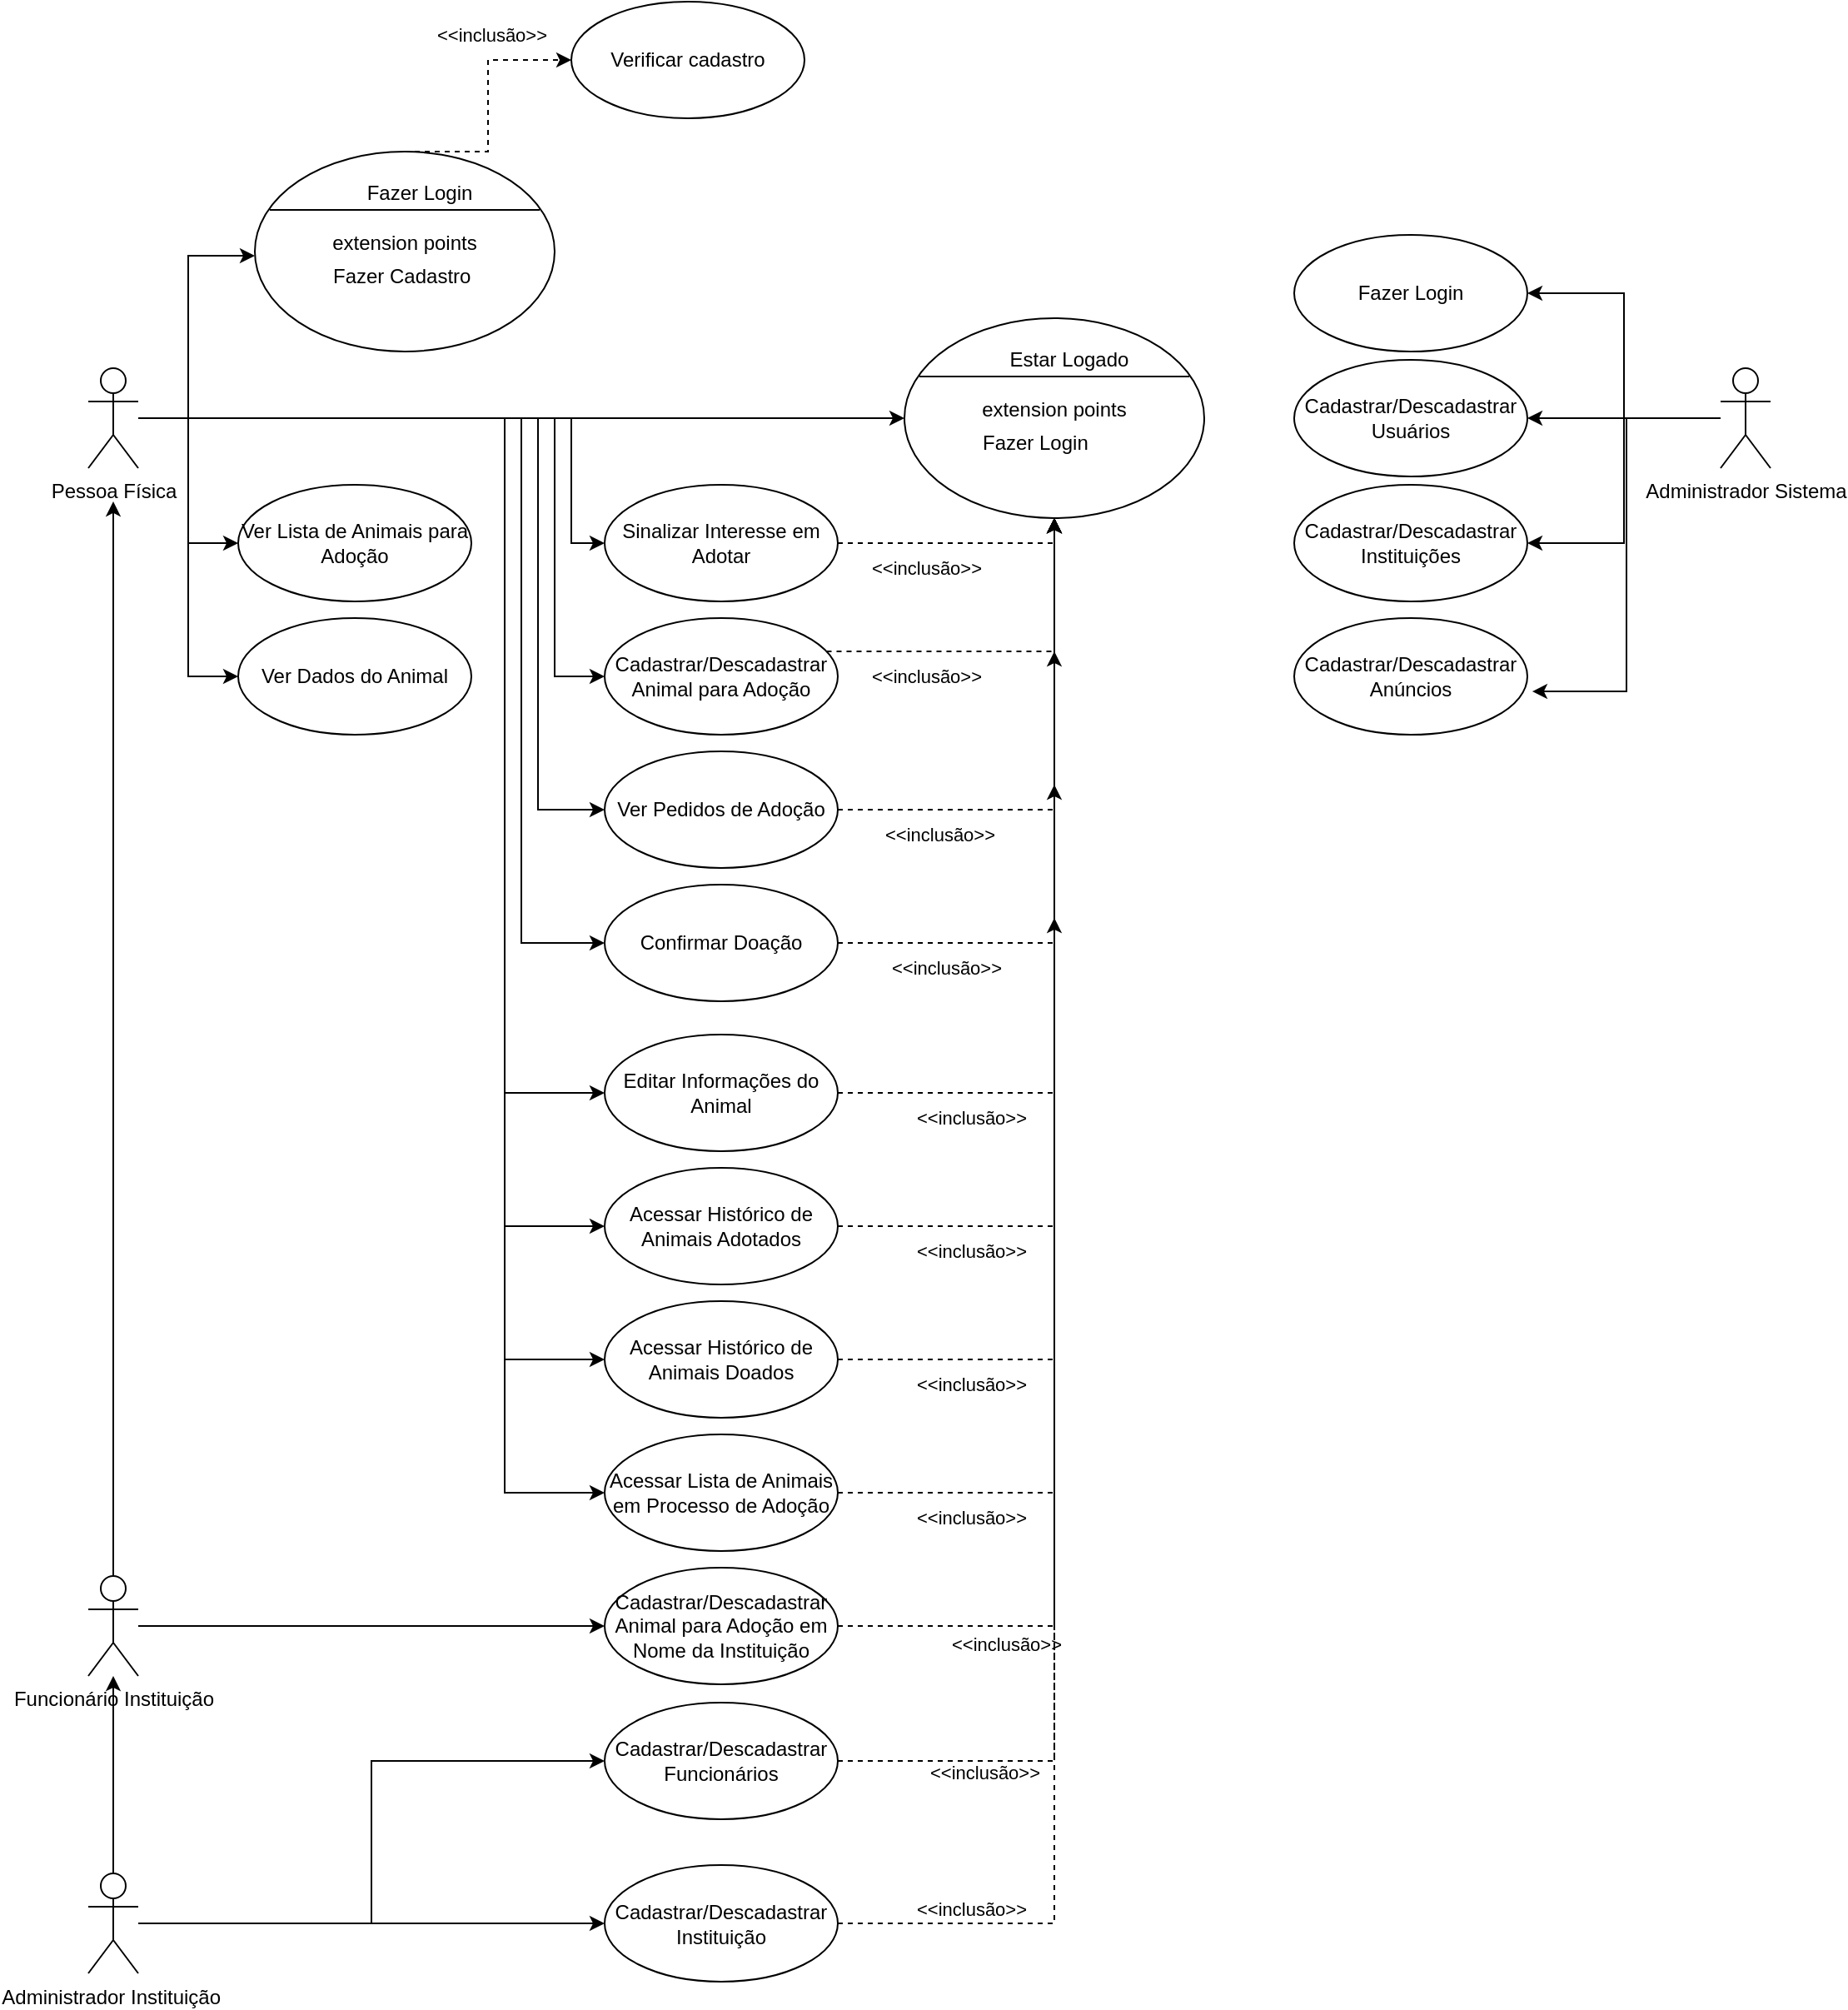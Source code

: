 <mxfile version="26.0.4">
  <diagram id="qbLD6MvRRH6Uopje16A_" name="Página-1">
    <mxGraphModel dx="2245" dy="868" grid="1" gridSize="10" guides="1" tooltips="1" connect="1" arrows="1" fold="1" page="1" pageScale="1" pageWidth="827" pageHeight="1169" math="0" shadow="0">
      <root>
        <mxCell id="0" />
        <mxCell id="1" parent="0" />
        <mxCell id="MLzKuQmmjod504lZbHox-31" style="edgeStyle=elbowEdgeStyle;shape=connector;rounded=0;orthogonalLoop=1;jettySize=auto;html=1;entryX=0;entryY=0.5;entryDx=0;entryDy=0;strokeColor=default;align=center;verticalAlign=middle;fontFamily=Helvetica;fontSize=11;fontColor=default;labelBackgroundColor=default;endArrow=classic;" parent="1" source="rOPLHnwD_URoB-REVG2p-1" target="rOPLHnwD_URoB-REVG2p-19" edge="1">
          <mxGeometry relative="1" as="geometry" />
        </mxCell>
        <mxCell id="7wxGvuVYTr6EBIdT9nSd-3" style="edgeStyle=elbowEdgeStyle;rounded=0;orthogonalLoop=1;jettySize=auto;html=1;entryX=0;entryY=0.5;entryDx=0;entryDy=0;" parent="1" source="rOPLHnwD_URoB-REVG2p-1" target="YUd78-qt3cvMNxqhrN3Y-24" edge="1">
          <mxGeometry relative="1" as="geometry" />
        </mxCell>
        <mxCell id="7wxGvuVYTr6EBIdT9nSd-4" style="edgeStyle=elbowEdgeStyle;rounded=0;orthogonalLoop=1;jettySize=auto;html=1;entryX=0;entryY=0.5;entryDx=0;entryDy=0;" parent="1" source="rOPLHnwD_URoB-REVG2p-1" target="YUd78-qt3cvMNxqhrN3Y-28" edge="1">
          <mxGeometry relative="1" as="geometry" />
        </mxCell>
        <mxCell id="7wxGvuVYTr6EBIdT9nSd-5" style="edgeStyle=elbowEdgeStyle;rounded=0;orthogonalLoop=1;jettySize=auto;html=1;entryX=0;entryY=0.5;entryDx=0;entryDy=0;" parent="1" source="rOPLHnwD_URoB-REVG2p-1" target="MLzKuQmmjod504lZbHox-21" edge="1">
          <mxGeometry relative="1" as="geometry">
            <Array as="points">
              <mxPoint x="-160" y="480" />
            </Array>
          </mxGeometry>
        </mxCell>
        <mxCell id="7wxGvuVYTr6EBIdT9nSd-6" style="edgeStyle=elbowEdgeStyle;rounded=0;orthogonalLoop=1;jettySize=auto;html=1;entryX=0;entryY=0.5;entryDx=0;entryDy=0;" parent="1" source="rOPLHnwD_URoB-REVG2p-1" target="rOPLHnwD_URoB-REVG2p-7" edge="1">
          <mxGeometry relative="1" as="geometry">
            <Array as="points">
              <mxPoint x="-170" y="550" />
              <mxPoint x="-180" y="530" />
            </Array>
          </mxGeometry>
        </mxCell>
        <mxCell id="7wxGvuVYTr6EBIdT9nSd-7" style="edgeStyle=elbowEdgeStyle;rounded=0;orthogonalLoop=1;jettySize=auto;html=1;entryX=0;entryY=0.5;entryDx=0;entryDy=0;" parent="1" source="rOPLHnwD_URoB-REVG2p-1" target="MLzKuQmmjod504lZbHox-24" edge="1">
          <mxGeometry relative="1" as="geometry">
            <Array as="points">
              <mxPoint x="-180" y="560" />
            </Array>
          </mxGeometry>
        </mxCell>
        <mxCell id="7wxGvuVYTr6EBIdT9nSd-8" style="edgeStyle=elbowEdgeStyle;rounded=0;orthogonalLoop=1;jettySize=auto;html=1;entryX=0;entryY=0.5;entryDx=0;entryDy=0;" parent="1" source="rOPLHnwD_URoB-REVG2p-1" target="MLzKuQmmjod504lZbHox-26" edge="1">
          <mxGeometry relative="1" as="geometry">
            <Array as="points">
              <mxPoint x="-190" y="570" />
              <mxPoint x="-210" y="740" />
            </Array>
          </mxGeometry>
        </mxCell>
        <mxCell id="7wxGvuVYTr6EBIdT9nSd-38" style="edgeStyle=elbowEdgeStyle;shape=connector;rounded=0;orthogonalLoop=1;jettySize=auto;html=1;entryX=0;entryY=0.75;entryDx=0;entryDy=0;strokeColor=default;align=center;verticalAlign=middle;fontFamily=Helvetica;fontSize=11;fontColor=default;labelBackgroundColor=default;endArrow=classic;" parent="1" source="rOPLHnwD_URoB-REVG2p-1" target="7wxGvuVYTr6EBIdT9nSd-33" edge="1">
          <mxGeometry relative="1" as="geometry">
            <Array as="points">
              <mxPoint x="-390" y="360" />
            </Array>
            <mxPoint x="-530" y="330" as="sourcePoint" />
          </mxGeometry>
        </mxCell>
        <mxCell id="rVwNM4F-mVbBJ1kniwlA-6" style="edgeStyle=elbowEdgeStyle;shape=connector;rounded=0;orthogonalLoop=1;jettySize=auto;html=1;entryX=0;entryY=0.5;entryDx=0;entryDy=0;strokeColor=default;align=center;verticalAlign=middle;fontFamily=Helvetica;fontSize=11;fontColor=default;labelBackgroundColor=default;endArrow=classic;" parent="1" source="rOPLHnwD_URoB-REVG2p-1" target="rVwNM4F-mVbBJ1kniwlA-5" edge="1">
          <mxGeometry relative="1" as="geometry">
            <Array as="points">
              <mxPoint x="-200" y="640" />
            </Array>
          </mxGeometry>
        </mxCell>
        <mxCell id="rOPLHnwD_URoB-REVG2p-1" value="Pessoa Física" style="shape=umlActor;verticalLabelPosition=bottom;verticalAlign=top;html=1;outlineConnect=0;" parent="1" vertex="1">
          <mxGeometry x="-450" y="370" width="30" height="60" as="geometry" />
        </mxCell>
        <mxCell id="7wxGvuVYTr6EBIdT9nSd-26" style="edgeStyle=elbowEdgeStyle;shape=connector;rounded=0;orthogonalLoop=1;jettySize=auto;html=1;entryX=0;entryY=0.5;entryDx=0;entryDy=0;strokeColor=default;align=center;verticalAlign=middle;fontFamily=Helvetica;fontSize=11;fontColor=default;labelBackgroundColor=default;endArrow=classic;" parent="1" source="rOPLHnwD_URoB-REVG2p-2" target="rOPLHnwD_URoB-REVG2p-10" edge="1">
          <mxGeometry relative="1" as="geometry" />
        </mxCell>
        <mxCell id="7wxGvuVYTr6EBIdT9nSd-28" style="edgeStyle=elbowEdgeStyle;shape=connector;rounded=0;orthogonalLoop=1;jettySize=auto;html=1;entryX=0;entryY=0.5;entryDx=0;entryDy=0;strokeColor=default;align=center;verticalAlign=middle;fontFamily=Helvetica;fontSize=11;fontColor=default;labelBackgroundColor=default;endArrow=classic;" parent="1" source="rOPLHnwD_URoB-REVG2p-2" target="YUd78-qt3cvMNxqhrN3Y-2" edge="1">
          <mxGeometry relative="1" as="geometry" />
        </mxCell>
        <mxCell id="rVwNM4F-mVbBJ1kniwlA-4" style="edgeStyle=elbowEdgeStyle;shape=connector;rounded=0;orthogonalLoop=1;jettySize=auto;html=1;strokeColor=default;align=center;verticalAlign=middle;fontFamily=Helvetica;fontSize=11;fontColor=default;labelBackgroundColor=default;endArrow=classic;" parent="1" source="rOPLHnwD_URoB-REVG2p-2" target="YUd78-qt3cvMNxqhrN3Y-14" edge="1">
          <mxGeometry relative="1" as="geometry" />
        </mxCell>
        <mxCell id="rOPLHnwD_URoB-REVG2p-2" value="Administrador Instituição&amp;nbsp;" style="shape=umlActor;verticalLabelPosition=bottom;verticalAlign=top;html=1;outlineConnect=0;" parent="1" vertex="1">
          <mxGeometry x="-450" y="1273.5" width="30" height="60" as="geometry" />
        </mxCell>
        <mxCell id="7wxGvuVYTr6EBIdT9nSd-13" style="edgeStyle=elbowEdgeStyle;shape=connector;rounded=0;orthogonalLoop=1;jettySize=auto;html=1;strokeColor=default;align=center;verticalAlign=middle;fontFamily=Helvetica;fontSize=11;fontColor=default;labelBackgroundColor=default;endArrow=classic;dashed=1;" parent="1" source="rOPLHnwD_URoB-REVG2p-7" edge="1">
          <mxGeometry relative="1" as="geometry">
            <mxPoint x="130" y="460" as="targetPoint" />
            <Array as="points">
              <mxPoint x="130" y="540" />
            </Array>
          </mxGeometry>
        </mxCell>
        <mxCell id="7wxGvuVYTr6EBIdT9nSd-19" value="&amp;lt;&amp;lt;inclusão&amp;gt;&amp;gt;" style="edgeLabel;html=1;align=center;verticalAlign=middle;resizable=0;points=[];fontFamily=Helvetica;fontSize=11;fontColor=default;labelBackgroundColor=default;" parent="7wxGvuVYTr6EBIdT9nSd-13" vertex="1" connectable="0">
          <mxGeometry x="-0.446" relative="1" as="geometry">
            <mxPoint y="15" as="offset" />
          </mxGeometry>
        </mxCell>
        <mxCell id="rOPLHnwD_URoB-REVG2p-7" value="Cadastrar/Descadastrar Animal para Adoção" style="ellipse;whiteSpace=wrap;html=1;" parent="1" vertex="1">
          <mxGeometry x="-140" y="520" width="140" height="70" as="geometry" />
        </mxCell>
        <mxCell id="rOPLHnwD_URoB-REVG2p-10" value="Cadastrar/Descadastrar Funcionários" style="ellipse;whiteSpace=wrap;html=1;" parent="1" vertex="1">
          <mxGeometry x="-140" y="1171" width="140" height="70" as="geometry" />
        </mxCell>
        <mxCell id="rVwNM4F-mVbBJ1kniwlA-1" style="edgeStyle=elbowEdgeStyle;rounded=0;orthogonalLoop=1;jettySize=auto;html=1;entryX=1;entryY=0.5;entryDx=0;entryDy=0;" parent="1" source="P6qWsmmQiO2mp8JgbSfQ-1" target="7wxGvuVYTr6EBIdT9nSd-45" edge="1">
          <mxGeometry relative="1" as="geometry" />
        </mxCell>
        <mxCell id="rVwNM4F-mVbBJ1kniwlA-2" style="edgeStyle=elbowEdgeStyle;rounded=0;orthogonalLoop=1;jettySize=auto;html=1;entryX=1;entryY=0.5;entryDx=0;entryDy=0;" parent="1" source="P6qWsmmQiO2mp8JgbSfQ-1" target="7wxGvuVYTr6EBIdT9nSd-46" edge="1">
          <mxGeometry relative="1" as="geometry" />
        </mxCell>
        <mxCell id="i5wAThZhhyQFp4QzfbUr-2" style="edgeStyle=elbowEdgeStyle;rounded=0;orthogonalLoop=1;jettySize=auto;html=1;entryX=1;entryY=0.5;entryDx=0;entryDy=0;" edge="1" parent="1" source="P6qWsmmQiO2mp8JgbSfQ-1" target="i5wAThZhhyQFp4QzfbUr-1">
          <mxGeometry relative="1" as="geometry" />
        </mxCell>
        <mxCell id="P6qWsmmQiO2mp8JgbSfQ-1" value="Administrador Sistema" style="shape=umlActor;verticalLabelPosition=bottom;verticalAlign=top;html=1;outlineConnect=0;" parent="1" vertex="1">
          <mxGeometry x="530" y="370" width="30" height="60" as="geometry" />
        </mxCell>
        <mxCell id="7wxGvuVYTr6EBIdT9nSd-16" style="edgeStyle=elbowEdgeStyle;shape=connector;rounded=0;orthogonalLoop=1;jettySize=auto;html=1;strokeColor=default;align=center;verticalAlign=middle;fontFamily=Helvetica;fontSize=11;fontColor=default;labelBackgroundColor=default;endArrow=classic;dashed=1;" parent="1" source="YUd78-qt3cvMNxqhrN3Y-1" edge="1">
          <mxGeometry relative="1" as="geometry">
            <mxPoint x="130" y="460" as="targetPoint" />
            <Array as="points">
              <mxPoint x="130" y="660" />
            </Array>
          </mxGeometry>
        </mxCell>
        <mxCell id="7wxGvuVYTr6EBIdT9nSd-23" value="&amp;lt;&amp;lt;inclusão&amp;gt;&amp;gt;" style="edgeLabel;html=1;align=center;verticalAlign=middle;resizable=0;points=[];fontFamily=Helvetica;fontSize=11;fontColor=default;labelBackgroundColor=default;" parent="7wxGvuVYTr6EBIdT9nSd-16" vertex="1" connectable="0">
          <mxGeometry x="-0.684" y="4" relative="1" as="geometry">
            <mxPoint x="-25" y="15" as="offset" />
          </mxGeometry>
        </mxCell>
        <mxCell id="YUd78-qt3cvMNxqhrN3Y-1" value="Cadastrar/Descadastrar Animal para Adoção em Nome da Instituição" style="ellipse;whiteSpace=wrap;html=1;" parent="1" vertex="1">
          <mxGeometry x="-140" y="1090" width="140" height="70" as="geometry" />
        </mxCell>
        <mxCell id="YUd78-qt3cvMNxqhrN3Y-2" value="Cadastrar/Descadastrar Instituição" style="ellipse;whiteSpace=wrap;html=1;" parent="1" vertex="1">
          <mxGeometry x="-140" y="1268.5" width="140" height="70" as="geometry" />
        </mxCell>
        <mxCell id="7wxGvuVYTr6EBIdT9nSd-39" style="edgeStyle=elbowEdgeStyle;shape=connector;rounded=0;orthogonalLoop=1;jettySize=auto;html=1;entryX=0;entryY=0.5;entryDx=0;entryDy=0;strokeColor=default;align=center;verticalAlign=middle;fontFamily=Helvetica;fontSize=11;fontColor=default;labelBackgroundColor=default;endArrow=classic;" parent="1" source="YUd78-qt3cvMNxqhrN3Y-14" target="YUd78-qt3cvMNxqhrN3Y-1" edge="1">
          <mxGeometry relative="1" as="geometry" />
        </mxCell>
        <mxCell id="YUd78-qt3cvMNxqhrN3Y-14" value="Funcionário Instituição" style="shape=umlActor;verticalLabelPosition=bottom;verticalAlign=top;html=1;outlineConnect=0;" parent="1" vertex="1">
          <mxGeometry x="-450" y="1095" width="30" height="60" as="geometry" />
        </mxCell>
        <mxCell id="YUd78-qt3cvMNxqhrN3Y-24" value="Ver Lista de Animais para Adoção" style="ellipse;whiteSpace=wrap;html=1;" parent="1" vertex="1">
          <mxGeometry x="-360" y="440" width="140" height="70" as="geometry" />
        </mxCell>
        <mxCell id="YUd78-qt3cvMNxqhrN3Y-28" value="Ver Dados do Animal" style="ellipse;whiteSpace=wrap;html=1;" parent="1" vertex="1">
          <mxGeometry x="-360" y="520" width="140" height="70" as="geometry" />
        </mxCell>
        <mxCell id="7wxGvuVYTr6EBIdT9nSd-17" style="edgeStyle=elbowEdgeStyle;shape=connector;rounded=0;orthogonalLoop=1;jettySize=auto;html=1;entryX=0.5;entryY=1;entryDx=0;entryDy=0;strokeColor=default;align=center;verticalAlign=middle;fontFamily=Helvetica;fontSize=11;fontColor=default;labelBackgroundColor=default;endArrow=classic;exitX=1;exitY=0.5;exitDx=0;exitDy=0;dashed=1;" parent="1" source="MLzKuQmmjod504lZbHox-21" target="rOPLHnwD_URoB-REVG2p-19" edge="1">
          <mxGeometry relative="1" as="geometry">
            <Array as="points">
              <mxPoint x="130" y="500" />
            </Array>
          </mxGeometry>
        </mxCell>
        <mxCell id="7wxGvuVYTr6EBIdT9nSd-18" value="&amp;lt;&amp;lt;inclusão&amp;gt;&amp;gt;" style="edgeLabel;html=1;align=center;verticalAlign=middle;resizable=0;points=[];fontFamily=Helvetica;fontSize=11;fontColor=default;labelBackgroundColor=default;" parent="7wxGvuVYTr6EBIdT9nSd-17" vertex="1" connectable="0">
          <mxGeometry x="-0.268" relative="1" as="geometry">
            <mxPoint y="15" as="offset" />
          </mxGeometry>
        </mxCell>
        <mxCell id="MLzKuQmmjod504lZbHox-21" value="Sinalizar Interesse em Adotar" style="ellipse;whiteSpace=wrap;html=1;" parent="1" vertex="1">
          <mxGeometry x="-140" y="440" width="140" height="70" as="geometry" />
        </mxCell>
        <mxCell id="7wxGvuVYTr6EBIdT9nSd-14" style="edgeStyle=elbowEdgeStyle;shape=connector;rounded=0;orthogonalLoop=1;jettySize=auto;html=1;strokeColor=default;align=center;verticalAlign=middle;fontFamily=Helvetica;fontSize=11;fontColor=default;labelBackgroundColor=default;endArrow=classic;dashed=1;" parent="1" source="MLzKuQmmjod504lZbHox-24" edge="1">
          <mxGeometry relative="1" as="geometry">
            <mxPoint x="130" y="460" as="targetPoint" />
            <Array as="points">
              <mxPoint x="130" y="590" />
            </Array>
          </mxGeometry>
        </mxCell>
        <mxCell id="7wxGvuVYTr6EBIdT9nSd-20" value="&amp;lt;&amp;lt;inclusão&amp;gt;&amp;gt;" style="edgeLabel;html=1;align=center;verticalAlign=middle;resizable=0;points=[];fontFamily=Helvetica;fontSize=11;fontColor=default;labelBackgroundColor=default;" parent="7wxGvuVYTr6EBIdT9nSd-14" vertex="1" connectable="0">
          <mxGeometry x="-0.6" relative="1" as="geometry">
            <mxPoint y="15" as="offset" />
          </mxGeometry>
        </mxCell>
        <mxCell id="MLzKuQmmjod504lZbHox-24" value="Ver Pedidos de Adoção" style="ellipse;whiteSpace=wrap;html=1;" parent="1" vertex="1">
          <mxGeometry x="-140" y="600" width="140" height="70" as="geometry" />
        </mxCell>
        <mxCell id="7wxGvuVYTr6EBIdT9nSd-15" style="edgeStyle=elbowEdgeStyle;shape=connector;rounded=0;orthogonalLoop=1;jettySize=auto;html=1;strokeColor=default;align=center;verticalAlign=middle;fontFamily=Helvetica;fontSize=11;fontColor=default;labelBackgroundColor=default;endArrow=classic;dashed=1;" parent="1" source="MLzKuQmmjod504lZbHox-26" edge="1">
          <mxGeometry relative="1" as="geometry">
            <mxPoint x="130" y="460" as="targetPoint" />
            <Array as="points">
              <mxPoint x="130" y="620" />
            </Array>
          </mxGeometry>
        </mxCell>
        <mxCell id="7wxGvuVYTr6EBIdT9nSd-21" value="&amp;lt;&amp;lt;inclusão&amp;gt;&amp;gt;" style="edgeLabel;html=1;align=center;verticalAlign=middle;resizable=0;points=[];fontFamily=Helvetica;fontSize=11;fontColor=default;labelBackgroundColor=default;" parent="7wxGvuVYTr6EBIdT9nSd-15" vertex="1" connectable="0">
          <mxGeometry x="-0.663" relative="1" as="geometry">
            <mxPoint y="15" as="offset" />
          </mxGeometry>
        </mxCell>
        <mxCell id="MLzKuQmmjod504lZbHox-26" value="Confirmar Doação" style="ellipse;whiteSpace=wrap;html=1;" parent="1" vertex="1">
          <mxGeometry x="-140" y="680" width="140" height="70" as="geometry" />
        </mxCell>
        <mxCell id="7wxGvuVYTr6EBIdT9nSd-1" style="edgeStyle=elbowEdgeStyle;rounded=0;orthogonalLoop=1;jettySize=auto;html=1;entryX=0.5;entryY=1.333;entryDx=0;entryDy=0;entryPerimeter=0;" parent="1" source="YUd78-qt3cvMNxqhrN3Y-14" target="rOPLHnwD_URoB-REVG2p-1" edge="1">
          <mxGeometry relative="1" as="geometry" />
        </mxCell>
        <mxCell id="7wxGvuVYTr6EBIdT9nSd-29" value="" style="group" parent="1" vertex="1" connectable="0">
          <mxGeometry x="-350" y="150" width="330" height="210" as="geometry" />
        </mxCell>
        <mxCell id="7wxGvuVYTr6EBIdT9nSd-30" value="" style="shape=ellipse;container=1;horizontal=1;horizontalStack=0;resizeParent=1;resizeParentMax=0;resizeLast=0;html=1;dashed=0;collapsible=0;" parent="7wxGvuVYTr6EBIdT9nSd-29" vertex="1">
          <mxGeometry y="90" width="180" height="120" as="geometry" />
        </mxCell>
        <mxCell id="7wxGvuVYTr6EBIdT9nSd-31" value="Fazer Login" style="html=1;strokeColor=none;fillColor=none;align=center;verticalAlign=middle;rotatable=0;whiteSpace=wrap;" parent="7wxGvuVYTr6EBIdT9nSd-30" vertex="1">
          <mxGeometry x="9" y="10" width="180" height="30" as="geometry" />
        </mxCell>
        <mxCell id="7wxGvuVYTr6EBIdT9nSd-32" value="" style="line;strokeWidth=1;fillColor=none;rotatable=0;labelPosition=right;points=[];portConstraint=eastwest;dashed=0;resizeWidth=1;" parent="7wxGvuVYTr6EBIdT9nSd-30" vertex="1">
          <mxGeometry x="9" y="30" width="162" height="10" as="geometry" />
        </mxCell>
        <mxCell id="7wxGvuVYTr6EBIdT9nSd-33" value="extension points" style="text;html=1;align=center;verticalAlign=middle;rotatable=0;fillColor=none;strokeColor=none;whiteSpace=wrap;" parent="7wxGvuVYTr6EBIdT9nSd-30" vertex="1">
          <mxGeometry y="40" width="180" height="30" as="geometry" />
        </mxCell>
        <mxCell id="7wxGvuVYTr6EBIdT9nSd-34" value="Fazer Cadastro" style="text;html=1;align=left;verticalAlign=middle;rotatable=0;spacingLeft=25;fillColor=none;strokeColor=none;whiteSpace=wrap;" parent="7wxGvuVYTr6EBIdT9nSd-30" vertex="1">
          <mxGeometry x="20" y="60" width="180" height="30" as="geometry" />
        </mxCell>
        <mxCell id="7wxGvuVYTr6EBIdT9nSd-35" value="Verificar cadastro" style="ellipse;whiteSpace=wrap;html=1;" parent="7wxGvuVYTr6EBIdT9nSd-29" vertex="1">
          <mxGeometry x="190" width="140" height="70" as="geometry" />
        </mxCell>
        <mxCell id="7wxGvuVYTr6EBIdT9nSd-36" style="edgeStyle=elbowEdgeStyle;rounded=0;orthogonalLoop=1;jettySize=auto;html=1;entryX=0;entryY=0.5;entryDx=0;entryDy=0;dashed=1;exitX=0.5;exitY=0;exitDx=0;exitDy=0;" parent="7wxGvuVYTr6EBIdT9nSd-29" source="7wxGvuVYTr6EBIdT9nSd-30" target="7wxGvuVYTr6EBIdT9nSd-35" edge="1">
          <mxGeometry relative="1" as="geometry" />
        </mxCell>
        <mxCell id="7wxGvuVYTr6EBIdT9nSd-37" value="&lt;span style=&quot;color: rgba(0, 0, 0, 0); font-family: monospace; font-size: 0px; text-align: start; background-color: rgb(27, 29, 30);&quot;&gt;%3CmxGraphModel%3E%3Croot%3E%3CmxCell%20id%3D%220%22%2F%3E%3CmxCell%20id%3D%221%22%20parent%3D%220%22%2F%3E%3CmxCell%20id%3D%222%22%20value%3D%22%26amp%3Blt%3B%26amp%3Blt%3Binclus%C3%A3o%26amp%3Bgt%3B%26amp%3Bgt%3B%22%20style%3D%22edgeLabel%3Bhtml%3D1%3Balign%3Dcenter%3BverticalAlign%3Dmiddle%3Bresizable%3D0%3Bpoints%3D%5B%5D%3BfontFamily%3DHelvetica%3BfontSize%3D11%3BfontColor%3Ddefault%3BlabelBackgroundColor%3Ddefault%3B%22%20vertex%3D%221%22%20connectable%3D%220%22%20parent%3D%221%22%3E%3CmxGeometry%20x%3D%2275.172%22%20y%3D%22550%22%20as%3D%22geometry%22%2F%3E%3C%2FmxCell%3E%3C%2Froot%3E%3C%2FmxGraphModel%3E&lt;/span&gt;&lt;span style=&quot;color: rgba(0, 0, 0, 0); font-family: monospace; font-size: 0px; text-align: start; background-color: rgb(27, 29, 30);&quot;&gt;%3CmxGraphModel%3E%3Croot%3E%3CmxCell%20id%3D%220%22%2F%3E%3CmxCell%20id%3D%221%22%20parent%3D%220%22%2F%3E%3CmxCell%20id%3D%222%22%20value%3D%22%26amp%3Blt%3B%26amp%3Blt%3Binclus%C3%A3o%26amp%3Bgt%3B%26amp%3Bgt%3B%22%20style%3D%22edgeLabel%3Bhtml%3D1%3Balign%3Dcenter%3BverticalAlign%3Dmiddle%3Bresizable%3D0%3Bpoints%3D%5B%5D%3BfontFamily%3DHelvetica%3BfontSize%3D11%3BfontColor%3Ddefault%3BlabelBackgroundColor%3Ddefault%3B%22%20vertex%3D%221%22%20connectable%3D%220%22%20parent%3D%221%22%3E%3CmxGeometry%20x%3D%2275.172%22%20y%3D%22550%22%20as%3D%22geometry%22%2F%3E%3C%2FmxCell%3E%3C%2Froot%3E%3C%2FmxGraphModel%3E&lt;/span&gt;&amp;lt;&amp;lt;inclusão&amp;gt;&amp;gt;" style="edgeLabel;html=1;align=center;verticalAlign=middle;resizable=0;points=[];fontFamily=Helvetica;fontSize=11;fontColor=default;labelBackgroundColor=default;" parent="7wxGvuVYTr6EBIdT9nSd-36" vertex="1" connectable="0">
          <mxGeometry x="0.38" y="3" relative="1" as="geometry">
            <mxPoint y="-12" as="offset" />
          </mxGeometry>
        </mxCell>
        <mxCell id="rOPLHnwD_URoB-REVG2p-19" value="" style="shape=ellipse;container=1;horizontal=1;horizontalStack=0;resizeParent=1;resizeParentMax=0;resizeLast=0;html=1;dashed=0;collapsible=0;" parent="1" vertex="1">
          <mxGeometry x="40" y="340" width="180" height="120" as="geometry" />
        </mxCell>
        <mxCell id="rOPLHnwD_URoB-REVG2p-20" value="Estar Logado" style="html=1;strokeColor=none;fillColor=none;align=center;verticalAlign=middle;rotatable=0;whiteSpace=wrap;" parent="rOPLHnwD_URoB-REVG2p-19" vertex="1">
          <mxGeometry x="9" y="10" width="180" height="30" as="geometry" />
        </mxCell>
        <mxCell id="rOPLHnwD_URoB-REVG2p-21" value="" style="line;strokeWidth=1;fillColor=none;rotatable=0;labelPosition=right;points=[];portConstraint=eastwest;dashed=0;resizeWidth=1;" parent="rOPLHnwD_URoB-REVG2p-19" vertex="1">
          <mxGeometry x="9" y="30" width="162" height="10" as="geometry" />
        </mxCell>
        <mxCell id="rOPLHnwD_URoB-REVG2p-22" value="extension points" style="text;html=1;align=center;verticalAlign=middle;rotatable=0;fillColor=none;strokeColor=none;whiteSpace=wrap;" parent="rOPLHnwD_URoB-REVG2p-19" vertex="1">
          <mxGeometry y="40" width="180" height="30" as="geometry" />
        </mxCell>
        <mxCell id="rOPLHnwD_URoB-REVG2p-23" value="Fazer Login" style="text;html=1;align=left;verticalAlign=middle;rotatable=0;spacingLeft=25;fillColor=none;strokeColor=none;whiteSpace=wrap;" parent="rOPLHnwD_URoB-REVG2p-19" vertex="1">
          <mxGeometry x="20" y="60" width="180" height="30" as="geometry" />
        </mxCell>
        <mxCell id="7wxGvuVYTr6EBIdT9nSd-40" style="edgeStyle=elbowEdgeStyle;shape=connector;rounded=0;orthogonalLoop=1;jettySize=auto;html=1;strokeColor=default;align=center;verticalAlign=middle;fontFamily=Helvetica;fontSize=11;fontColor=default;labelBackgroundColor=default;endArrow=classic;dashed=1;exitX=1;exitY=0.5;exitDx=0;exitDy=0;entryX=0.5;entryY=1;entryDx=0;entryDy=0;" parent="1" source="rOPLHnwD_URoB-REVG2p-10" target="rOPLHnwD_URoB-REVG2p-19" edge="1">
          <mxGeometry relative="1" as="geometry">
            <mxPoint x="140" y="470" as="targetPoint" />
            <mxPoint x="10" y="885" as="sourcePoint" />
            <Array as="points">
              <mxPoint x="130" y="790" />
            </Array>
          </mxGeometry>
        </mxCell>
        <mxCell id="7wxGvuVYTr6EBIdT9nSd-41" value="&amp;lt;&amp;lt;inclusão&amp;gt;&amp;gt;" style="edgeLabel;html=1;align=center;verticalAlign=middle;resizable=0;points=[];fontFamily=Helvetica;fontSize=11;fontColor=default;labelBackgroundColor=default;" parent="7wxGvuVYTr6EBIdT9nSd-40" vertex="1" connectable="0">
          <mxGeometry x="-0.684" y="4" relative="1" as="geometry">
            <mxPoint x="-38" y="15" as="offset" />
          </mxGeometry>
        </mxCell>
        <mxCell id="7wxGvuVYTr6EBIdT9nSd-42" style="edgeStyle=elbowEdgeStyle;shape=connector;rounded=0;orthogonalLoop=1;jettySize=auto;html=1;strokeColor=default;align=center;verticalAlign=middle;fontFamily=Helvetica;fontSize=11;fontColor=default;labelBackgroundColor=default;endArrow=classic;dashed=1;exitX=1;exitY=0.5;exitDx=0;exitDy=0;entryX=0.5;entryY=1;entryDx=0;entryDy=0;" parent="1" source="YUd78-qt3cvMNxqhrN3Y-2" target="rOPLHnwD_URoB-REVG2p-19" edge="1">
          <mxGeometry relative="1" as="geometry">
            <mxPoint x="150" y="480" as="targetPoint" />
            <mxPoint x="20" y="895" as="sourcePoint" />
            <Array as="points">
              <mxPoint x="130" y="840" />
            </Array>
          </mxGeometry>
        </mxCell>
        <mxCell id="7wxGvuVYTr6EBIdT9nSd-43" value="&amp;lt;&amp;lt;inclusão&amp;gt;&amp;gt;" style="edgeLabel;html=1;align=center;verticalAlign=middle;resizable=0;points=[];fontFamily=Helvetica;fontSize=11;fontColor=default;labelBackgroundColor=default;" parent="7wxGvuVYTr6EBIdT9nSd-42" vertex="1" connectable="0">
          <mxGeometry x="-0.684" y="4" relative="1" as="geometry">
            <mxPoint x="-46" y="15" as="offset" />
          </mxGeometry>
        </mxCell>
        <mxCell id="7wxGvuVYTr6EBIdT9nSd-45" value="Cadastrar/Descadastrar Usuários" style="ellipse;whiteSpace=wrap;html=1;" parent="1" vertex="1">
          <mxGeometry x="274" y="365" width="140" height="70" as="geometry" />
        </mxCell>
        <mxCell id="7wxGvuVYTr6EBIdT9nSd-46" value="Cadastrar/Descadastrar Instituições" style="ellipse;whiteSpace=wrap;html=1;" parent="1" vertex="1">
          <mxGeometry x="274" y="440" width="140" height="70" as="geometry" />
        </mxCell>
        <mxCell id="7wxGvuVYTr6EBIdT9nSd-47" value="Cadastrar/Descadastrar Anúncios" style="ellipse;whiteSpace=wrap;html=1;" parent="1" vertex="1">
          <mxGeometry x="274" y="520" width="140" height="70" as="geometry" />
        </mxCell>
        <mxCell id="rVwNM4F-mVbBJ1kniwlA-3" style="edgeStyle=elbowEdgeStyle;shape=connector;rounded=0;orthogonalLoop=1;jettySize=auto;html=1;entryX=1.021;entryY=0.629;entryDx=0;entryDy=0;entryPerimeter=0;strokeColor=default;align=center;verticalAlign=middle;fontFamily=Helvetica;fontSize=11;fontColor=default;labelBackgroundColor=default;endArrow=classic;" parent="1" source="P6qWsmmQiO2mp8JgbSfQ-1" target="7wxGvuVYTr6EBIdT9nSd-47" edge="1">
          <mxGeometry relative="1" as="geometry" />
        </mxCell>
        <mxCell id="rVwNM4F-mVbBJ1kniwlA-5" value="Editar Informações do Animal" style="ellipse;whiteSpace=wrap;html=1;" parent="1" vertex="1">
          <mxGeometry x="-140" y="770" width="140" height="70" as="geometry" />
        </mxCell>
        <mxCell id="rVwNM4F-mVbBJ1kniwlA-7" style="edgeStyle=elbowEdgeStyle;shape=connector;rounded=0;orthogonalLoop=1;jettySize=auto;html=1;strokeColor=default;align=center;verticalAlign=middle;fontFamily=Helvetica;fontSize=11;fontColor=default;labelBackgroundColor=default;endArrow=classic;dashed=1;exitX=1;exitY=0.5;exitDx=0;exitDy=0;entryX=0.5;entryY=1;entryDx=0;entryDy=0;" parent="1" source="rVwNM4F-mVbBJ1kniwlA-5" target="rOPLHnwD_URoB-REVG2p-19" edge="1">
          <mxGeometry relative="1" as="geometry">
            <mxPoint x="140" y="470" as="targetPoint" />
            <Array as="points">
              <mxPoint x="130" y="660" />
            </Array>
            <mxPoint x="10" y="785" as="sourcePoint" />
          </mxGeometry>
        </mxCell>
        <mxCell id="rVwNM4F-mVbBJ1kniwlA-8" value="&amp;lt;&amp;lt;inclusão&amp;gt;&amp;gt;" style="edgeLabel;html=1;align=center;verticalAlign=middle;resizable=0;points=[];fontFamily=Helvetica;fontSize=11;fontColor=default;labelBackgroundColor=default;" parent="rVwNM4F-mVbBJ1kniwlA-7" vertex="1" connectable="0">
          <mxGeometry x="-0.663" relative="1" as="geometry">
            <mxPoint y="15" as="offset" />
          </mxGeometry>
        </mxCell>
        <mxCell id="rVwNM4F-mVbBJ1kniwlA-9" style="edgeStyle=elbowEdgeStyle;shape=connector;rounded=0;orthogonalLoop=1;jettySize=auto;html=1;entryX=0;entryY=0.5;entryDx=0;entryDy=0;strokeColor=default;align=center;verticalAlign=middle;fontFamily=Helvetica;fontSize=11;fontColor=default;labelBackgroundColor=default;endArrow=classic;" parent="1" source="rOPLHnwD_URoB-REVG2p-1" target="rVwNM4F-mVbBJ1kniwlA-10" edge="1">
          <mxGeometry relative="1" as="geometry">
            <mxPoint x="-420" y="400" as="sourcePoint" />
            <Array as="points">
              <mxPoint x="-200" y="720" />
            </Array>
          </mxGeometry>
        </mxCell>
        <mxCell id="rVwNM4F-mVbBJ1kniwlA-10" value="Acessar Histórico de Animais Adotados" style="ellipse;whiteSpace=wrap;html=1;" parent="1" vertex="1">
          <mxGeometry x="-140" y="850" width="140" height="70" as="geometry" />
        </mxCell>
        <mxCell id="rVwNM4F-mVbBJ1kniwlA-11" style="edgeStyle=elbowEdgeStyle;shape=connector;rounded=0;orthogonalLoop=1;jettySize=auto;html=1;strokeColor=default;align=center;verticalAlign=middle;fontFamily=Helvetica;fontSize=11;fontColor=default;labelBackgroundColor=default;endArrow=classic;dashed=1;exitX=1;exitY=0.5;exitDx=0;exitDy=0;entryX=0.5;entryY=1;entryDx=0;entryDy=0;" parent="1" source="rVwNM4F-mVbBJ1kniwlA-10" edge="1">
          <mxGeometry relative="1" as="geometry">
            <mxPoint x="130" y="540" as="targetPoint" />
            <Array as="points">
              <mxPoint x="130" y="740" />
            </Array>
            <mxPoint x="10" y="865" as="sourcePoint" />
          </mxGeometry>
        </mxCell>
        <mxCell id="rVwNM4F-mVbBJ1kniwlA-12" value="&amp;lt;&amp;lt;inclusão&amp;gt;&amp;gt;" style="edgeLabel;html=1;align=center;verticalAlign=middle;resizable=0;points=[];fontFamily=Helvetica;fontSize=11;fontColor=default;labelBackgroundColor=default;" parent="rVwNM4F-mVbBJ1kniwlA-11" vertex="1" connectable="0">
          <mxGeometry x="-0.663" relative="1" as="geometry">
            <mxPoint y="15" as="offset" />
          </mxGeometry>
        </mxCell>
        <mxCell id="BOJSPCau6T7kpalBUKvI-1" value="Acessar Histórico de Animais Doados" style="ellipse;whiteSpace=wrap;html=1;" parent="1" vertex="1">
          <mxGeometry x="-140" y="930" width="140" height="70" as="geometry" />
        </mxCell>
        <mxCell id="BOJSPCau6T7kpalBUKvI-2" style="edgeStyle=elbowEdgeStyle;shape=connector;rounded=0;orthogonalLoop=1;jettySize=auto;html=1;entryX=0;entryY=0.5;entryDx=0;entryDy=0;strokeColor=default;align=center;verticalAlign=middle;fontFamily=Helvetica;fontSize=11;fontColor=default;labelBackgroundColor=default;endArrow=classic;" parent="1" source="rOPLHnwD_URoB-REVG2p-1" target="BOJSPCau6T7kpalBUKvI-1" edge="1">
          <mxGeometry relative="1" as="geometry">
            <mxPoint x="-410" y="400" as="sourcePoint" />
            <Array as="points">
              <mxPoint x="-200" y="800" />
            </Array>
          </mxGeometry>
        </mxCell>
        <mxCell id="BOJSPCau6T7kpalBUKvI-3" style="edgeStyle=elbowEdgeStyle;shape=connector;rounded=0;orthogonalLoop=1;jettySize=auto;html=1;strokeColor=default;align=center;verticalAlign=middle;fontFamily=Helvetica;fontSize=11;fontColor=default;labelBackgroundColor=default;endArrow=classic;dashed=1;exitX=1;exitY=0.5;exitDx=0;exitDy=0;entryX=0.5;entryY=1;entryDx=0;entryDy=0;" parent="1" source="BOJSPCau6T7kpalBUKvI-1" edge="1">
          <mxGeometry relative="1" as="geometry">
            <mxPoint x="130" y="620" as="targetPoint" />
            <Array as="points">
              <mxPoint x="130" y="820" />
            </Array>
            <mxPoint x="10" y="945" as="sourcePoint" />
          </mxGeometry>
        </mxCell>
        <mxCell id="BOJSPCau6T7kpalBUKvI-4" value="&amp;lt;&amp;lt;inclusão&amp;gt;&amp;gt;" style="edgeLabel;html=1;align=center;verticalAlign=middle;resizable=0;points=[];fontFamily=Helvetica;fontSize=11;fontColor=default;labelBackgroundColor=default;" parent="BOJSPCau6T7kpalBUKvI-3" vertex="1" connectable="0">
          <mxGeometry x="-0.663" relative="1" as="geometry">
            <mxPoint y="15" as="offset" />
          </mxGeometry>
        </mxCell>
        <mxCell id="BOJSPCau6T7kpalBUKvI-5" value="Acessar Lista de Animais em Processo de Adoção" style="ellipse;whiteSpace=wrap;html=1;" parent="1" vertex="1">
          <mxGeometry x="-140" y="1010" width="140" height="70" as="geometry" />
        </mxCell>
        <mxCell id="BOJSPCau6T7kpalBUKvI-6" style="edgeStyle=elbowEdgeStyle;shape=connector;rounded=0;orthogonalLoop=1;jettySize=auto;html=1;entryX=0;entryY=0.5;entryDx=0;entryDy=0;strokeColor=default;align=center;verticalAlign=middle;fontFamily=Helvetica;fontSize=11;fontColor=default;labelBackgroundColor=default;endArrow=classic;" parent="1" source="rOPLHnwD_URoB-REVG2p-1" target="BOJSPCau6T7kpalBUKvI-5" edge="1">
          <mxGeometry relative="1" as="geometry">
            <mxPoint x="-420" y="560" as="sourcePoint" />
            <Array as="points">
              <mxPoint x="-200" y="880" />
            </Array>
          </mxGeometry>
        </mxCell>
        <mxCell id="BOJSPCau6T7kpalBUKvI-7" style="edgeStyle=elbowEdgeStyle;shape=connector;rounded=0;orthogonalLoop=1;jettySize=auto;html=1;strokeColor=default;align=center;verticalAlign=middle;fontFamily=Helvetica;fontSize=11;fontColor=default;labelBackgroundColor=default;endArrow=classic;dashed=1;exitX=1;exitY=0.5;exitDx=0;exitDy=0;entryX=0.5;entryY=1;entryDx=0;entryDy=0;" parent="1" source="BOJSPCau6T7kpalBUKvI-5" edge="1">
          <mxGeometry relative="1" as="geometry">
            <mxPoint x="130" y="700" as="targetPoint" />
            <Array as="points">
              <mxPoint x="130" y="900" />
            </Array>
            <mxPoint x="10" y="1025" as="sourcePoint" />
          </mxGeometry>
        </mxCell>
        <mxCell id="BOJSPCau6T7kpalBUKvI-8" value="&amp;lt;&amp;lt;inclusão&amp;gt;&amp;gt;" style="edgeLabel;html=1;align=center;verticalAlign=middle;resizable=0;points=[];fontFamily=Helvetica;fontSize=11;fontColor=default;labelBackgroundColor=default;" parent="BOJSPCau6T7kpalBUKvI-7" vertex="1" connectable="0">
          <mxGeometry x="-0.663" relative="1" as="geometry">
            <mxPoint y="15" as="offset" />
          </mxGeometry>
        </mxCell>
        <mxCell id="i5wAThZhhyQFp4QzfbUr-1" value="Fazer Login" style="ellipse;whiteSpace=wrap;html=1;" vertex="1" parent="1">
          <mxGeometry x="274" y="290" width="140" height="70" as="geometry" />
        </mxCell>
      </root>
    </mxGraphModel>
  </diagram>
</mxfile>
